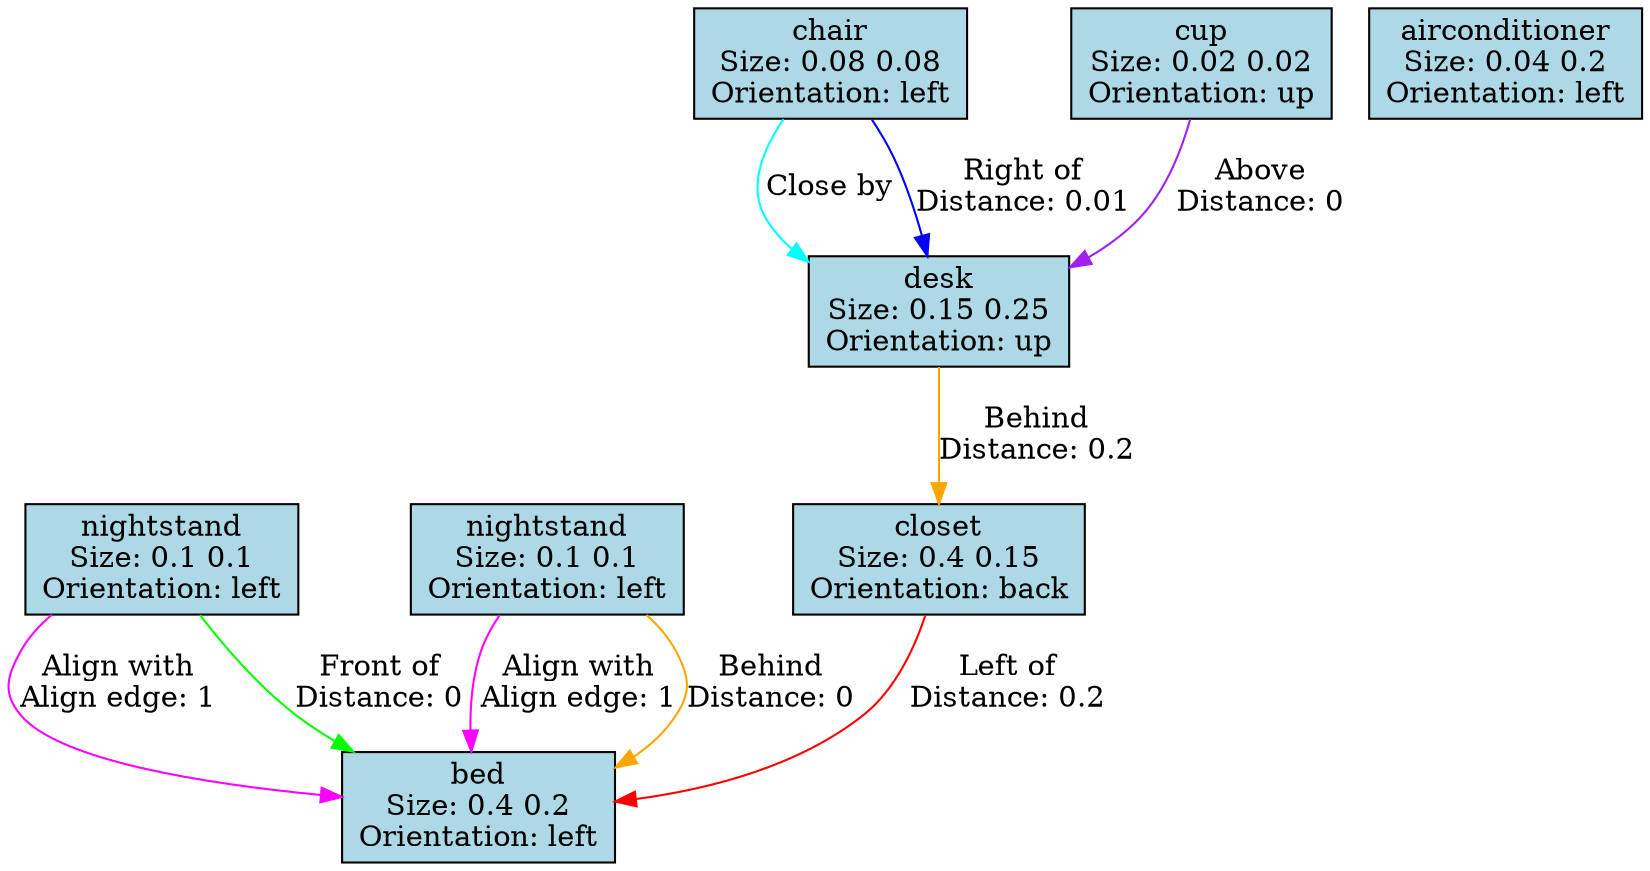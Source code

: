 digraph G {
0[label="bed\nSize: 0.4 0.2\nOrientation: left", shape=rect, style=filled, fillcolor="lightblue", width=0.4, height=0.2];
1[label="nightstand\nSize: 0.1 0.1\nOrientation: left", shape=rect, style=filled, fillcolor="lightblue", width=0.1, height=0.1];
2[label="nightstand\nSize: 0.1 0.1\nOrientation: left", shape=rect, style=filled, fillcolor="lightblue", width=0.1, height=0.1];
3[label="closet\nSize: 0.4 0.15\nOrientation: back", shape=rect, style=filled, fillcolor="lightblue", width=0.4, height=0.15];
4[label="desk\nSize: 0.15 0.25\nOrientation: up", shape=rect, style=filled, fillcolor="lightblue", width=0.15, height=0.25];
5[label="chair\nSize: 0.08 0.08\nOrientation: left", shape=rect, style=filled, fillcolor="lightblue", width=0.08, height=0.08];
6[label="airconditioner\nSize: 0.04 0.2\nOrientation: left", shape=rect, style=filled, fillcolor="lightblue", width=0.04, height=0.2];
7[label="cup\nSize: 0.02 0.02\nOrientation: up", shape=rect, style=filled, fillcolor="lightblue", width=0.02, height=0.02];
1->0 [label="Align with\nAlign edge: 1\n", color="magenta"];
1->0 [label="Front of\nDistance: 0\n", color="green"];
2->0 [label="Align with\nAlign edge: 1\n", color="magenta"];
2->0 [label="Behind\nDistance: 0\n", color="orange"];
3->0 [label="Left of\nDistance: 0.2\n", color="red"];
4->3 [label="Behind\nDistance: 0.2\n", color="orange"];
5->4 [label="Close by\n", color="cyan"];
5->4 [label="Right of\nDistance: 0.01\n", color="blue"];
7->4 [label="Above\nDistance: 0\n", color="purple"];
}
